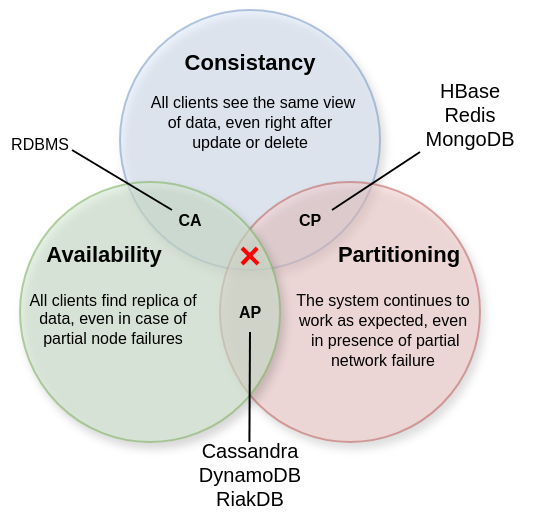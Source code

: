 <mxfile version="14.9.5" type="device"><diagram id="V4tBvz65VkEOiD7wluin" name="Page-1"><mxGraphModel dx="450" dy="-877" grid="1" gridSize="10" guides="1" tooltips="1" connect="1" arrows="1" fold="1" page="1" pageScale="1" pageWidth="850" pageHeight="1100" math="0" shadow="0"><root><mxCell id="0"/><mxCell id="1" parent="0"/><mxCell id="8xBZYbXkwCvCZUe2G0o8-748" value="" style="ellipse;whiteSpace=wrap;html=1;aspect=fixed;fillColor=#dae8fc;strokeColor=#6c8ebf;opacity=50;shadow=1;" vertex="1" parent="1"><mxGeometry x="230" y="1260" width="130" height="130" as="geometry"/></mxCell><mxCell id="8xBZYbXkwCvCZUe2G0o8-749" value="" style="ellipse;whiteSpace=wrap;html=1;aspect=fixed;fillColor=#f8cecc;strokeColor=#b85450;opacity=50;shadow=1;" vertex="1" parent="1"><mxGeometry x="280" y="1346" width="130" height="130" as="geometry"/></mxCell><mxCell id="8xBZYbXkwCvCZUe2G0o8-750" value="" style="ellipse;whiteSpace=wrap;html=1;aspect=fixed;fillColor=#d5e8d4;strokeColor=#82b366;opacity=60;shadow=1;" vertex="1" parent="1"><mxGeometry x="180" y="1346" width="130" height="130" as="geometry"/></mxCell><mxCell id="8xBZYbXkwCvCZUe2G0o8-751" value="Consistancy" style="text;html=1;strokeColor=none;fillColor=none;align=center;verticalAlign=middle;whiteSpace=wrap;rounded=0;opacity=50;fontStyle=1;fontSize=11;" vertex="1" parent="1"><mxGeometry x="255" y="1276" width="80" height="20" as="geometry"/></mxCell><mxCell id="8xBZYbXkwCvCZUe2G0o8-752" value="Availability" style="text;html=1;strokeColor=none;fillColor=none;align=center;verticalAlign=middle;whiteSpace=wrap;rounded=0;opacity=50;fontStyle=1;fontSize=11;" vertex="1" parent="1"><mxGeometry x="187" y="1374.5" width="70" height="15" as="geometry"/></mxCell><mxCell id="8xBZYbXkwCvCZUe2G0o8-753" value="Partitioning" style="text;html=1;strokeColor=none;fillColor=none;align=center;verticalAlign=middle;whiteSpace=wrap;rounded=0;opacity=50;fontStyle=1;fontSize=11;" vertex="1" parent="1"><mxGeometry x="332" y="1374" width="75" height="16" as="geometry"/></mxCell><mxCell id="8xBZYbXkwCvCZUe2G0o8-758" value="&lt;b&gt;AP&lt;/b&gt;" style="text;html=1;strokeColor=none;fillColor=none;align=center;verticalAlign=middle;whiteSpace=wrap;rounded=0;labelBackgroundColor=none;fontSize=8;" vertex="1" parent="1"><mxGeometry x="285" y="1401" width="20" height="20" as="geometry"/></mxCell><mxCell id="8xBZYbXkwCvCZUe2G0o8-759" value="&lt;b&gt;CA&lt;/b&gt;" style="text;html=1;strokeColor=none;fillColor=none;align=center;verticalAlign=middle;whiteSpace=wrap;rounded=0;labelBackgroundColor=none;fontSize=8;" vertex="1" parent="1"><mxGeometry x="255" y="1354.5" width="20" height="20" as="geometry"/></mxCell><mxCell id="8xBZYbXkwCvCZUe2G0o8-760" value="&lt;b&gt;CP&lt;/b&gt;" style="text;html=1;strokeColor=none;fillColor=none;align=center;verticalAlign=middle;whiteSpace=wrap;rounded=0;labelBackgroundColor=none;fontSize=8;" vertex="1" parent="1"><mxGeometry x="315" y="1354.5" width="20" height="20" as="geometry"/></mxCell><mxCell id="8xBZYbXkwCvCZUe2G0o8-761" value="" style="endArrow=none;html=1;fontSize=8;entryX=0.5;entryY=1;entryDx=0;entryDy=0;" edge="1" parent="1" target="8xBZYbXkwCvCZUe2G0o8-758"><mxGeometry width="50" height="50" relative="1" as="geometry"><mxPoint x="294.71" y="1476" as="sourcePoint"/><mxPoint x="294.71" y="1456" as="targetPoint"/></mxGeometry></mxCell><mxCell id="8xBZYbXkwCvCZUe2G0o8-762" value="" style="endArrow=none;html=1;fontSize=8;" edge="1" parent="1"><mxGeometry width="50" height="50" relative="1" as="geometry"><mxPoint x="336" y="1360" as="sourcePoint"/><mxPoint x="380" y="1331" as="targetPoint"/></mxGeometry></mxCell><mxCell id="8xBZYbXkwCvCZUe2G0o8-763" value="" style="endArrow=none;html=1;fontSize=8;" edge="1" parent="1"><mxGeometry width="50" height="50" relative="1" as="geometry"><mxPoint x="206" y="1330" as="sourcePoint"/><mxPoint x="256" y="1360" as="targetPoint"/></mxGeometry></mxCell><mxCell id="8xBZYbXkwCvCZUe2G0o8-766" value="RDBMS" style="text;html=1;strokeColor=none;fillColor=none;align=center;verticalAlign=middle;whiteSpace=wrap;rounded=0;labelBackgroundColor=none;fontSize=8;" vertex="1" parent="1"><mxGeometry x="170" y="1317" width="40" height="20" as="geometry"/></mxCell><mxCell id="8xBZYbXkwCvCZUe2G0o8-813" value="" style="group;container=0;" vertex="1" connectable="0" parent="1"><mxGeometry x="291" y="1379" width="8" height="8" as="geometry"/></mxCell><mxCell id="8xBZYbXkwCvCZUe2G0o8-814" value="" style="endArrow=none;html=1;strokeWidth=2;strokeColor=#FF0000;labelBackgroundColor=none;noLabel=1;fontColor=none;" edge="1" parent="1"><mxGeometry x="291" y="1379" width="40" height="40" as="geometry"><mxPoint x="291" y="1379" as="sourcePoint"/><mxPoint x="299" y="1387" as="targetPoint"/></mxGeometry></mxCell><mxCell id="8xBZYbXkwCvCZUe2G0o8-815" value="" style="endArrow=none;html=1;strokeWidth=2;strokeColor=#FF0000;labelBackgroundColor=none;" edge="1" parent="1"><mxGeometry x="291" y="1379" width="40" height="40" as="geometry"><mxPoint x="291" y="1387" as="sourcePoint"/><mxPoint x="298.6" y="1379" as="targetPoint"/></mxGeometry></mxCell><mxCell id="8xBZYbXkwCvCZUe2G0o8-829" value="" style="group" vertex="1" connectable="0" parent="1"><mxGeometry x="315" y="1400" width="93" height="40" as="geometry"/></mxCell><mxCell id="8xBZYbXkwCvCZUe2G0o8-825" value="The system continues to" style="text;html=1;strokeColor=none;fillColor=none;align=center;verticalAlign=middle;whiteSpace=wrap;rounded=0;fontSize=8;labelBackgroundColor=none;labelPosition=center;verticalLabelPosition=middle;" vertex="1" parent="8xBZYbXkwCvCZUe2G0o8-829"><mxGeometry width="93" height="10" as="geometry"/></mxCell><mxCell id="8xBZYbXkwCvCZUe2G0o8-826" value="work as expected, even" style="text;html=1;strokeColor=none;fillColor=none;align=center;verticalAlign=middle;whiteSpace=wrap;rounded=0;fontSize=8;labelBackgroundColor=none;labelPosition=center;verticalLabelPosition=middle;" vertex="1" parent="8xBZYbXkwCvCZUe2G0o8-829"><mxGeometry y="10" width="93" height="10" as="geometry"/></mxCell><mxCell id="8xBZYbXkwCvCZUe2G0o8-827" value="&amp;nbsp;in presence of partial" style="text;html=1;strokeColor=none;fillColor=none;align=center;verticalAlign=middle;whiteSpace=wrap;rounded=0;fontSize=8;labelBackgroundColor=none;labelPosition=center;verticalLabelPosition=middle;" vertex="1" parent="8xBZYbXkwCvCZUe2G0o8-829"><mxGeometry y="20" width="93" height="10" as="geometry"/></mxCell><mxCell id="8xBZYbXkwCvCZUe2G0o8-828" value="network failure" style="text;html=1;strokeColor=none;fillColor=none;align=center;verticalAlign=middle;whiteSpace=wrap;rounded=0;fontSize=8;labelBackgroundColor=none;labelPosition=center;verticalLabelPosition=middle;" vertex="1" parent="8xBZYbXkwCvCZUe2G0o8-829"><mxGeometry y="30" width="93" height="10" as="geometry"/></mxCell><mxCell id="8xBZYbXkwCvCZUe2G0o8-833" value="" style="group" vertex="1" connectable="0" parent="1"><mxGeometry x="180" y="1400" width="93" height="29" as="geometry"/></mxCell><mxCell id="8xBZYbXkwCvCZUe2G0o8-830" value="All clients find replica of" style="text;html=1;strokeColor=none;fillColor=none;align=center;verticalAlign=middle;whiteSpace=wrap;rounded=0;fontSize=8;" vertex="1" parent="8xBZYbXkwCvCZUe2G0o8-833"><mxGeometry width="93" height="9" as="geometry"/></mxCell><mxCell id="8xBZYbXkwCvCZUe2G0o8-831" value="data, even in case of" style="text;html=1;strokeColor=none;fillColor=none;align=center;verticalAlign=middle;whiteSpace=wrap;rounded=0;fontSize=8;" vertex="1" parent="8xBZYbXkwCvCZUe2G0o8-833"><mxGeometry y="9" width="93" height="10" as="geometry"/></mxCell><mxCell id="8xBZYbXkwCvCZUe2G0o8-832" value="partial node failures" style="text;html=1;strokeColor=none;fillColor=none;align=center;verticalAlign=middle;whiteSpace=wrap;rounded=0;fontSize=8;" vertex="1" parent="8xBZYbXkwCvCZUe2G0o8-833"><mxGeometry y="19" width="93" height="10" as="geometry"/></mxCell><mxCell id="8xBZYbXkwCvCZUe2G0o8-821" value="Cassandra" style="text;html=1;strokeColor=none;fillColor=none;align=center;verticalAlign=middle;whiteSpace=wrap;rounded=0;labelBackgroundColor=none;fontSize=10;" vertex="1" parent="1"><mxGeometry x="260" y="1476" width="70" height="8" as="geometry"/></mxCell><mxCell id="8xBZYbXkwCvCZUe2G0o8-840" value="DynamoDB" style="text;html=1;strokeColor=none;fillColor=none;align=center;verticalAlign=middle;whiteSpace=wrap;rounded=0;labelBackgroundColor=none;fontSize=10;" vertex="1" parent="1"><mxGeometry x="260" y="1488" width="70" height="8" as="geometry"/></mxCell><mxCell id="8xBZYbXkwCvCZUe2G0o8-841" value="RiakDB" style="text;html=1;strokeColor=none;fillColor=none;align=center;verticalAlign=middle;whiteSpace=wrap;rounded=0;labelBackgroundColor=none;fontSize=10;" vertex="1" parent="1"><mxGeometry x="260" y="1500" width="70" height="8" as="geometry"/></mxCell><mxCell id="8xBZYbXkwCvCZUe2G0o8-843" value="HBase" style="text;html=1;strokeColor=none;fillColor=none;align=center;verticalAlign=middle;whiteSpace=wrap;rounded=0;labelBackgroundColor=none;fontSize=10;" vertex="1" parent="1"><mxGeometry x="370" y="1296" width="70" height="8" as="geometry"/></mxCell><mxCell id="8xBZYbXkwCvCZUe2G0o8-844" value="Redis" style="text;html=1;strokeColor=none;fillColor=none;align=center;verticalAlign=middle;whiteSpace=wrap;rounded=0;labelBackgroundColor=none;fontSize=10;" vertex="1" parent="1"><mxGeometry x="370" y="1308" width="70" height="8" as="geometry"/></mxCell><mxCell id="8xBZYbXkwCvCZUe2G0o8-845" value="MongoDB" style="text;html=1;strokeColor=none;fillColor=none;align=center;verticalAlign=middle;whiteSpace=wrap;rounded=0;labelBackgroundColor=none;fontSize=10;" vertex="1" parent="1"><mxGeometry x="370" y="1320" width="70" height="8" as="geometry"/></mxCell><mxCell id="8xBZYbXkwCvCZUe2G0o8-834" value="All clients see the same view" style="text;html=1;strokeColor=none;fillColor=none;align=center;verticalAlign=middle;whiteSpace=wrap;rounded=0;fontSize=8;" vertex="1" parent="1"><mxGeometry x="240" y="1301" width="113" height="10" as="geometry"/></mxCell><mxCell id="8xBZYbXkwCvCZUe2G0o8-835" value="update or delete" style="text;html=1;strokeColor=none;fillColor=none;align=center;verticalAlign=middle;whiteSpace=wrap;rounded=0;fontSize=8;" vertex="1" parent="1"><mxGeometry x="240" y="1321" width="110" height="10" as="geometry"/></mxCell><mxCell id="8xBZYbXkwCvCZUe2G0o8-836" value="of data, even right after" style="text;html=1;strokeColor=none;fillColor=none;align=center;verticalAlign=middle;whiteSpace=wrap;rounded=0;fontSize=8;" vertex="1" parent="1"><mxGeometry x="240" y="1311" width="110" height="10" as="geometry"/></mxCell></root></mxGraphModel></diagram></mxfile>